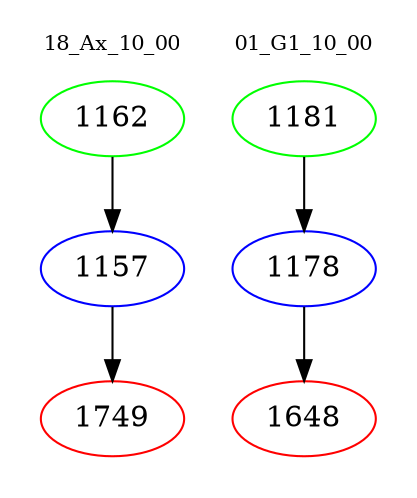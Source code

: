 digraph{
subgraph cluster_0 {
color = white
label = "18_Ax_10_00";
fontsize=10;
T0_1162 [label="1162", color="green"]
T0_1162 -> T0_1157 [color="black"]
T0_1157 [label="1157", color="blue"]
T0_1157 -> T0_1749 [color="black"]
T0_1749 [label="1749", color="red"]
}
subgraph cluster_1 {
color = white
label = "01_G1_10_00";
fontsize=10;
T1_1181 [label="1181", color="green"]
T1_1181 -> T1_1178 [color="black"]
T1_1178 [label="1178", color="blue"]
T1_1178 -> T1_1648 [color="black"]
T1_1648 [label="1648", color="red"]
}
}
